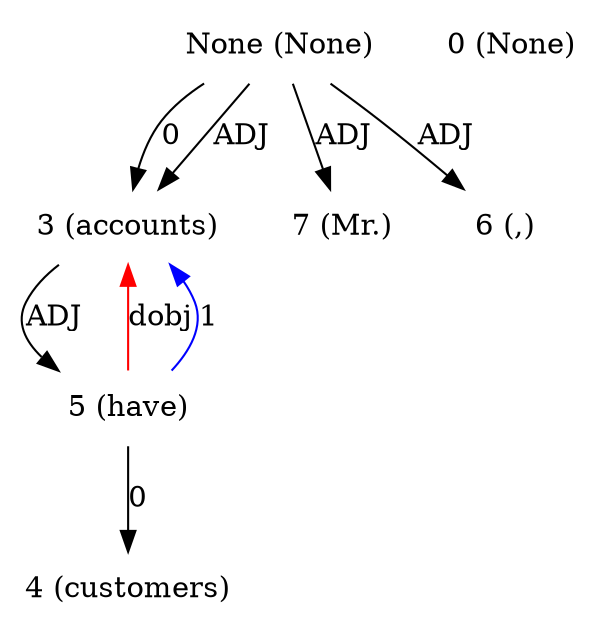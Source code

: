 digraph G{
edge [dir=forward]
node [shape=plaintext]

None [label="None (None)"]
None -> 3 [label="0"]
None [label="None (None)"]
None -> 7 [label="ADJ"]
None [label="None (None)"]
None -> 3 [label="ADJ"]
None [label="None (None)"]
None -> 6 [label="ADJ"]
0 [label="0 (None)"]
3 [label="3 (accounts)"]
3 -> 5 [label="ADJ"]
5 -> 3 [label="dobj", color="red"]
4 [label="4 (customers)"]
5 [label="5 (have)"]
5 -> 3 [label="1", color="blue"]
5 -> 4 [label="0"]
6 [label="6 (,)"]
7 [label="7 (Mr.)"]
}
